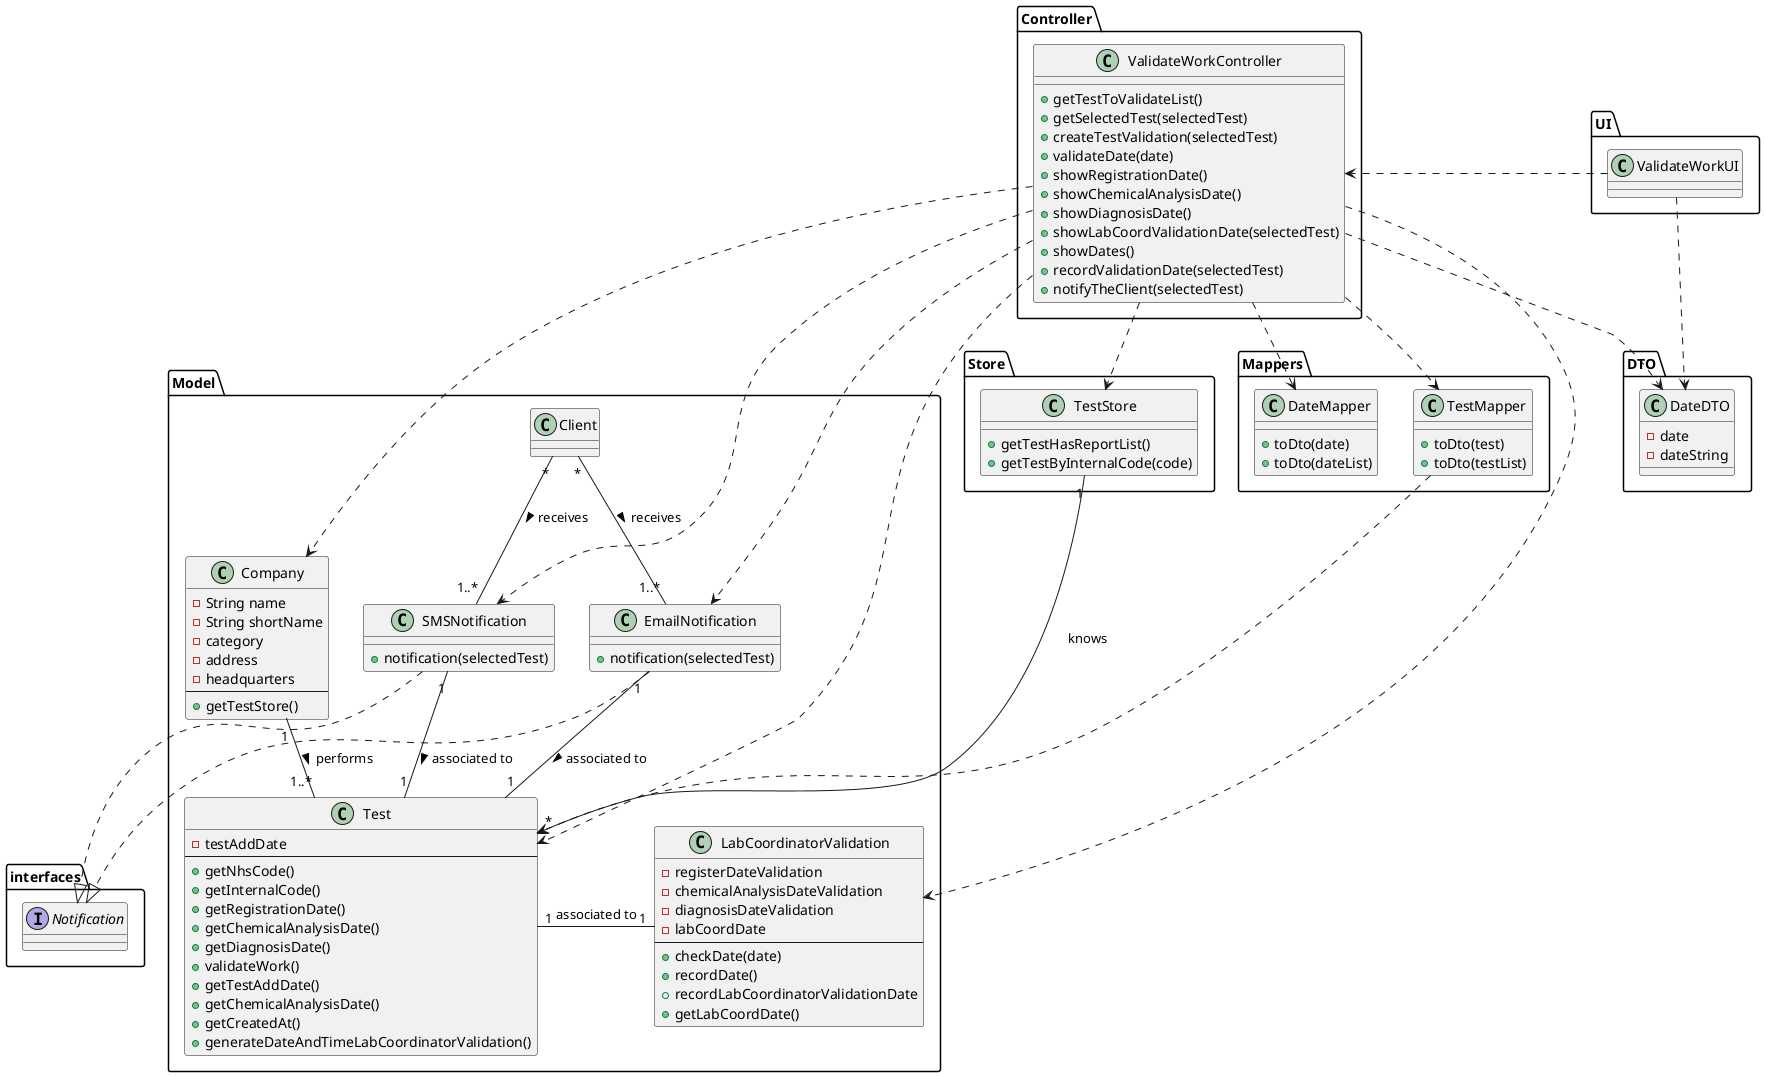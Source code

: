 @startuml

package UI{
class ValidateWorkUI{
}
}

package Controller{
class ValidateWorkController{
+getTestToValidateList()
+getSelectedTest(selectedTest)
+createTestValidation(selectedTest)
+validateDate(date)
+showRegistrationDate()
+showChemicalAnalysisDate()
+showDiagnosisDate()
+showLabCoordValidationDate(selectedTest)
+showDates()
+recordValidationDate(selectedTest)
+notifyTheClient(selectedTest)
}
}

package Model{
class Company{
-String name
-String shortName
-category
-address
-headquarters
--
+getTestStore()
}

class Client{
}


class LabCoordinatorValidation {
-registerDateValidation
-chemicalAnalysisDateValidation
-diagnosisDateValidation
-labCoordDate
--
+checkDate(date)
+recordDate()
+recordLabCoordinatorValidationDate
+getLabCoordDate()
}

class Test{
-testAddDate
--
+getNhsCode()
+getInternalCode()
+getRegistrationDate()
+getChemicalAnalysisDate()
+getDiagnosisDate()
+validateWork()
+getTestAddDate()
+getChemicalAnalysisDate()
+getCreatedAt()
+generateDateAndTimeLabCoordinatorValidation()
}

class EmailNotification{
+notification(selectedTest)
}

class SMSNotification{
+notification(selectedTest)
}
}

package Store{
class TestStore {
+getTestHasReportList()
+getTestByInternalCode(code)
}
}

package Mappers{
class TestMapper{
+toDto(test)
+toDto(testList)
}
class DateMapper{
+toDto(date)
+toDto(dateList)
}
}

package interfaces{
interface Notification{
}
}

package DTO{
class DateDTO{
-date
-dateString
}
}




ValidateWorkUI .> ValidateWorkController
ValidateWorkUI .> DateDTO

ValidateWorkController ..> Company
ValidateWorkController ..> TestStore
ValidateWorkController ..> Test
ValidateWorkController ..> TestMapper
ValidateWorkController ..> DateMapper
ValidateWorkController ..> DateDTO
ValidateWorkController ..> LabCoordinatorValidation
ValidateWorkController ..> EmailNotification
ValidateWorkController ..> SMSNotification

Company "1"--"1..*" Test : performs >

TestStore "1"-->"*"Test : knows

LabCoordinatorValidation "1"-"1" Test : associated to

TestMapper ...> Test

EmailNotification "1"--"1" Test : associated to >

SMSNotification "1"--"1" Test : associated to >

Client "*"--"1..*" SMSNotification : receives >
Client "*"--"1..*" EmailNotification : receives >

SMSNotification..|>Notification
EmailNotification..|>Notification

@enduml